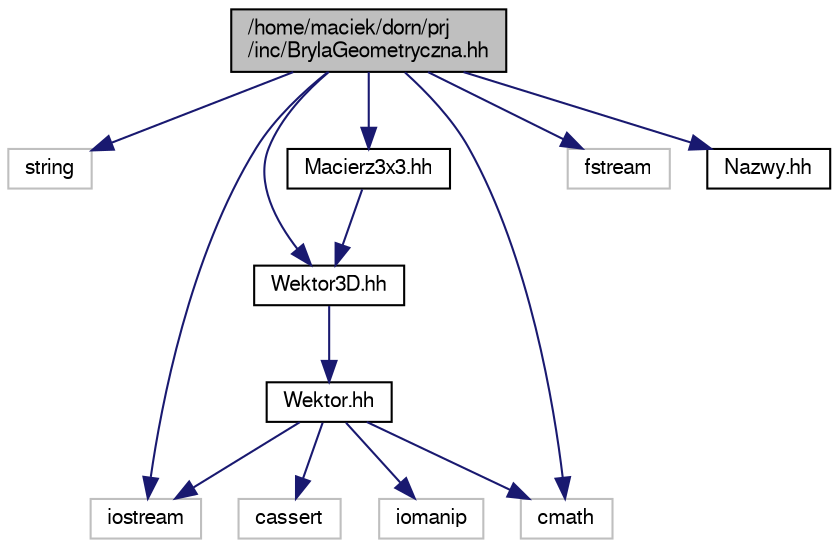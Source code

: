 digraph "/home/maciek/dorn/prj/inc/BrylaGeometryczna.hh"
{
 // LATEX_PDF_SIZE
  edge [fontname="FreeSans",fontsize="10",labelfontname="FreeSans",labelfontsize="10"];
  node [fontname="FreeSans",fontsize="10",shape=record];
  Node1 [label="/home/maciek/dorn/prj\l/inc/BrylaGeometryczna.hh",height=0.2,width=0.4,color="black", fillcolor="grey75", style="filled", fontcolor="black",tooltip="Ten plik zawiera definicję klasy Prostopadloscian."];
  Node1 -> Node2 [color="midnightblue",fontsize="10",style="solid",fontname="FreeSans"];
  Node2 [label="string",height=0.2,width=0.4,color="grey75", fillcolor="white", style="filled",tooltip=" "];
  Node1 -> Node3 [color="midnightblue",fontsize="10",style="solid",fontname="FreeSans"];
  Node3 [label="iostream",height=0.2,width=0.4,color="grey75", fillcolor="white", style="filled",tooltip=" "];
  Node1 -> Node4 [color="midnightblue",fontsize="10",style="solid",fontname="FreeSans"];
  Node4 [label="cmath",height=0.2,width=0.4,color="grey75", fillcolor="white", style="filled",tooltip=" "];
  Node1 -> Node5 [color="midnightblue",fontsize="10",style="solid",fontname="FreeSans"];
  Node5 [label="fstream",height=0.2,width=0.4,color="grey75", fillcolor="white", style="filled",tooltip=" "];
  Node1 -> Node6 [color="midnightblue",fontsize="10",style="solid",fontname="FreeSans"];
  Node6 [label="Wektor3D.hh",height=0.2,width=0.4,color="black", fillcolor="white", style="filled",URL="$a00056.html",tooltip="Ten plik zawiera definicję klasy Wektor3D."];
  Node6 -> Node7 [color="midnightblue",fontsize="10",style="solid",fontname="FreeSans"];
  Node7 [label="Wektor.hh",height=0.2,width=0.4,color="black", fillcolor="white", style="filled",URL="$a00053.html",tooltip="Ten plik zawiera definicję szablonu Wektor<>"];
  Node7 -> Node3 [color="midnightblue",fontsize="10",style="solid",fontname="FreeSans"];
  Node7 -> Node8 [color="midnightblue",fontsize="10",style="solid",fontname="FreeSans"];
  Node8 [label="cassert",height=0.2,width=0.4,color="grey75", fillcolor="white", style="filled",tooltip=" "];
  Node7 -> Node9 [color="midnightblue",fontsize="10",style="solid",fontname="FreeSans"];
  Node9 [label="iomanip",height=0.2,width=0.4,color="grey75", fillcolor="white", style="filled",tooltip=" "];
  Node7 -> Node4 [color="midnightblue",fontsize="10",style="solid",fontname="FreeSans"];
  Node1 -> Node10 [color="midnightblue",fontsize="10",style="solid",fontname="FreeSans"];
  Node10 [label="Macierz3x3.hh",height=0.2,width=0.4,color="black", fillcolor="white", style="filled",URL="$a00035.html",tooltip="Ten plik zawiera definicję klasy Macierz3x3."];
  Node10 -> Node6 [color="midnightblue",fontsize="10",style="solid",fontname="FreeSans"];
  Node1 -> Node11 [color="midnightblue",fontsize="10",style="solid",fontname="FreeSans"];
  Node11 [label="Nazwy.hh",height=0.2,width=0.4,color="black", fillcolor="white", style="filled",URL="$a00041.html",tooltip="Ten plik zawiera nazwy poszczegolnych plikow jako makra."];
}
